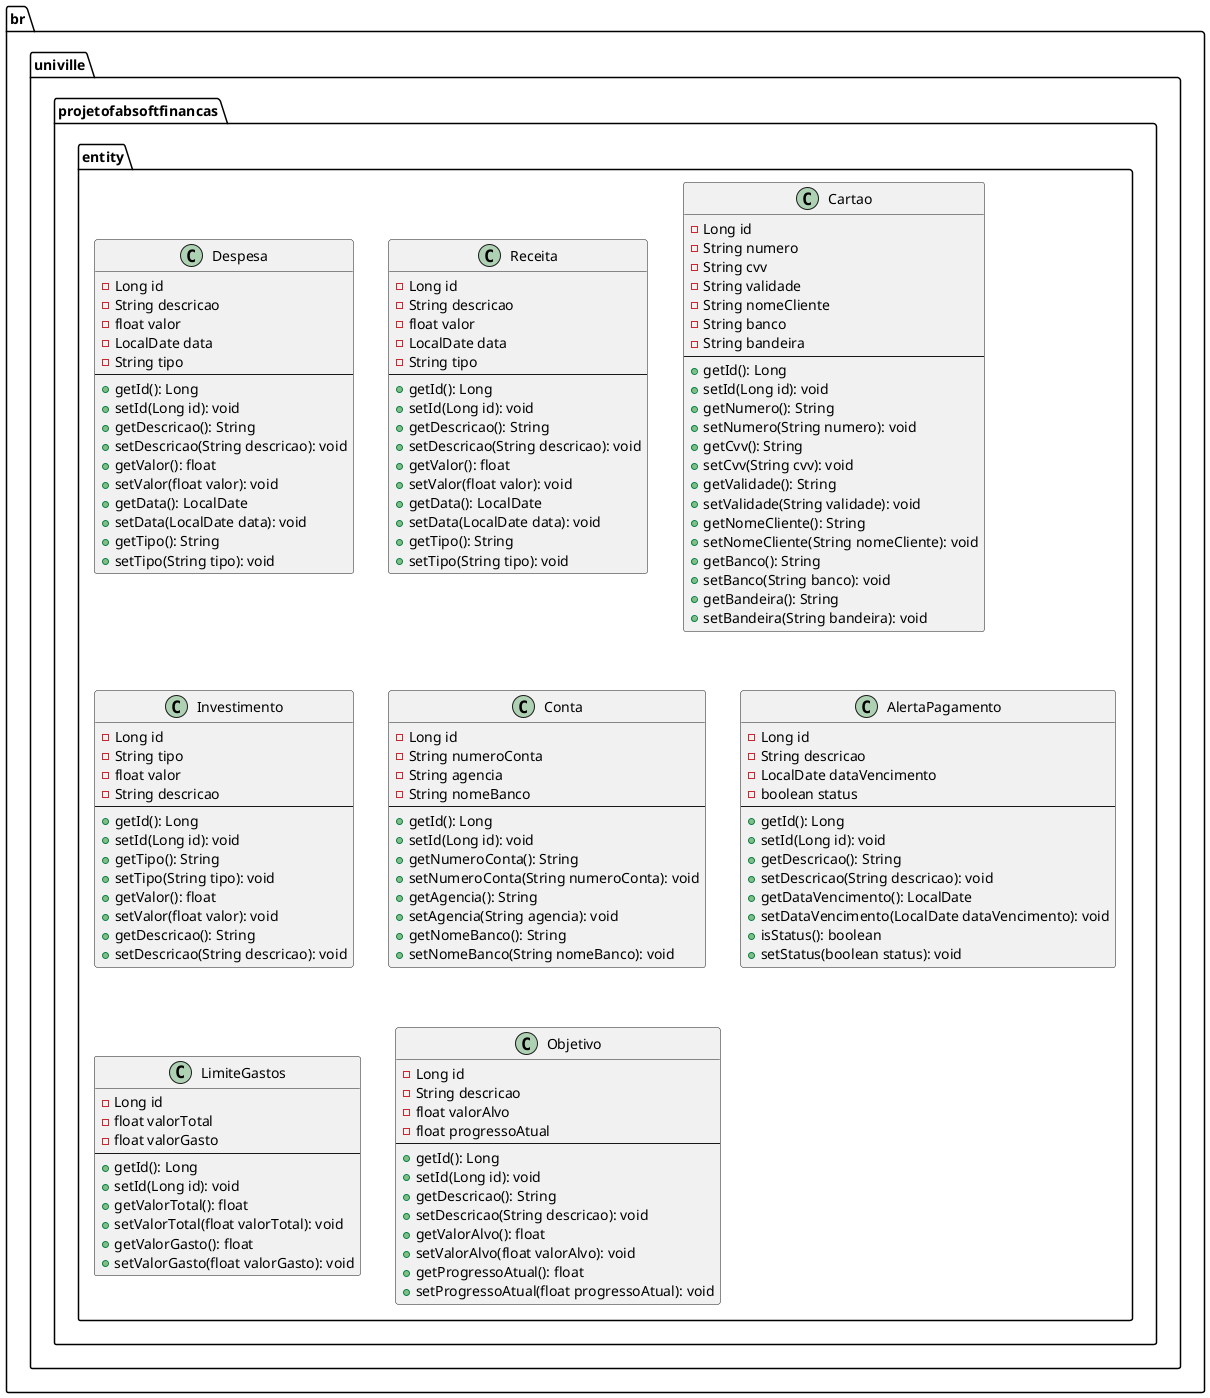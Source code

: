 @startuml
package br.univille.projetofabsoftfinancas.entity {
    class Despesa {
        - Long id
        - String descricao
        - float valor
        - LocalDate data
        - String tipo
        --
        + getId(): Long
        + setId(Long id): void
        + getDescricao(): String
        + setDescricao(String descricao): void
        + getValor(): float
        + setValor(float valor): void
        + getData(): LocalDate
        + setData(LocalDate data): void
        + getTipo(): String
        + setTipo(String tipo): void
    }

    class Receita {
        - Long id
        - String descricao
        - float valor
        - LocalDate data
        - String tipo
        --
        + getId(): Long
        + setId(Long id): void
        + getDescricao(): String
        + setDescricao(String descricao): void
        + getValor(): float
        + setValor(float valor): void
        + getData(): LocalDate
        + setData(LocalDate data): void
        + getTipo(): String
        + setTipo(String tipo): void
    }

    class Cartao {
        - Long id
        - String numero
        - String cvv
        - String validade
        - String nomeCliente
        - String banco
        - String bandeira
        --
        + getId(): Long
        + setId(Long id): void
        + getNumero(): String
        + setNumero(String numero): void
        + getCvv(): String
        + setCvv(String cvv): void
        + getValidade(): String
        + setValidade(String validade): void
        + getNomeCliente(): String
        + setNomeCliente(String nomeCliente): void
        + getBanco(): String
        + setBanco(String banco): void
        + getBandeira(): String
        + setBandeira(String bandeira): void
    }

    class Investimento {
        - Long id
        - String tipo
        - float valor
        - String descricao
        --
        + getId(): Long
        + setId(Long id): void
        + getTipo(): String
        + setTipo(String tipo): void
        + getValor(): float
        + setValor(float valor): void
        + getDescricao(): String
        + setDescricao(String descricao): void
    }

    class Conta {
        - Long id
        - String numeroConta
        - String agencia
        - String nomeBanco
        --
        + getId(): Long
        + setId(Long id): void
        + getNumeroConta(): String
        + setNumeroConta(String numeroConta): void
        + getAgencia(): String
        + setAgencia(String agencia): void
        + getNomeBanco(): String
        + setNomeBanco(String nomeBanco): void
    }

    class AlertaPagamento {
        - Long id
        - String descricao
        - LocalDate dataVencimento
        - boolean status
        --
        + getId(): Long
        + setId(Long id): void
        + getDescricao(): String
        + setDescricao(String descricao): void
        + getDataVencimento(): LocalDate
        + setDataVencimento(LocalDate dataVencimento): void
        + isStatus(): boolean
        + setStatus(boolean status): void
    }

    class LimiteGastos {
        - Long id
        - float valorTotal
        - float valorGasto
        --
        + getId(): Long
        + setId(Long id): void
        + getValorTotal(): float
        + setValorTotal(float valorTotal): void
        + getValorGasto(): float
        + setValorGasto(float valorGasto): void
    }

    class Objetivo {
        - Long id
        - String descricao
        - float valorAlvo
        - float progressoAtual
        --
        + getId(): Long
        + setId(Long id): void
        + getDescricao(): String
        + setDescricao(String descricao): void
        + getValorAlvo(): float
        + setValorAlvo(float valorAlvo): void
        + getProgressoAtual(): float
        + setProgressoAtual(float progressoAtual): void
    }
}
@enduml